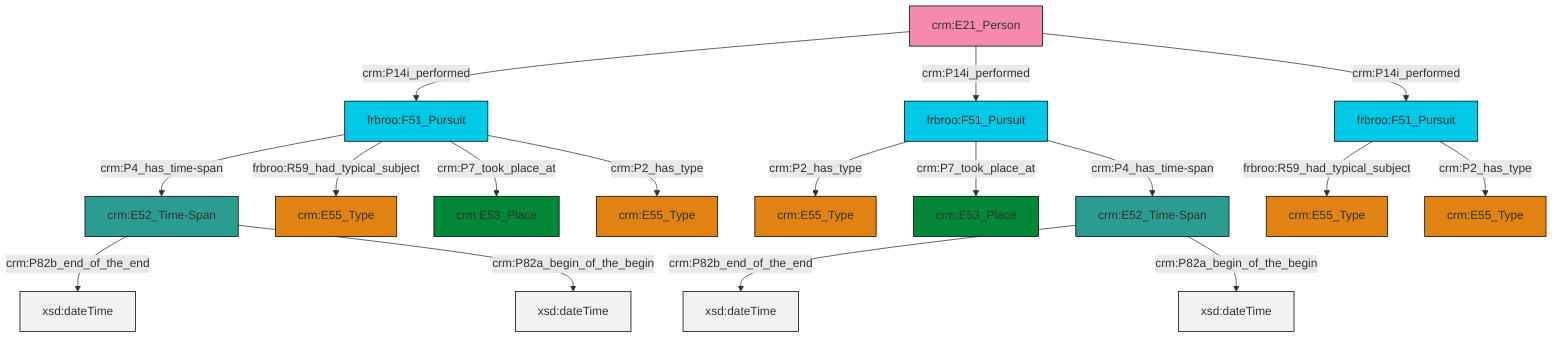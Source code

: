 graph TD
classDef Literal fill:#f2f2f2,stroke:#000000;
classDef CRM_Entity fill:#FFFFFF,stroke:#000000;
classDef Temporal_Entity fill:#00C9E6, stroke:#000000;
classDef Type fill:#E18312, stroke:#000000;
classDef Time-Span fill:#2C9C91, stroke:#000000;
classDef Appellation fill:#FFEB7F, stroke:#000000;
classDef Place fill:#008836, stroke:#000000;
classDef Persistent_Item fill:#B266B2, stroke:#000000;
classDef Conceptual_Object fill:#FFD700, stroke:#000000;
classDef Physical_Thing fill:#D2B48C, stroke:#000000;
classDef Actor fill:#f58aad, stroke:#000000;
classDef PC_Classes fill:#4ce600, stroke:#000000;
classDef Multi fill:#cccccc,stroke:#000000;

4["crm:E52_Time-Span"]:::Time-Span -->|crm:P82b_end_of_the_end| 5[xsd:dateTime]:::Literal
2["crm:E21_Person"]:::Actor -->|crm:P14i_performed| 6["frbroo:F51_Pursuit"]:::Temporal_Entity
12["frbroo:F51_Pursuit"]:::Temporal_Entity -->|frbroo:R59_had_typical_subject| 9["crm:E55_Type"]:::Type
6["frbroo:F51_Pursuit"]:::Temporal_Entity -->|crm:P4_has_time-span| 4["crm:E52_Time-Span"]:::Time-Span
6["frbroo:F51_Pursuit"]:::Temporal_Entity -->|frbroo:R59_had_typical_subject| 7["crm:E55_Type"]:::Type
12["frbroo:F51_Pursuit"]:::Temporal_Entity -->|crm:P2_has_type| 14["crm:E55_Type"]:::Type
15["frbroo:F51_Pursuit"]:::Temporal_Entity -->|crm:P2_has_type| 16["crm:E55_Type"]:::Type
15["frbroo:F51_Pursuit"]:::Temporal_Entity -->|crm:P7_took_place_at| 17["crm:E53_Place"]:::Place
6["frbroo:F51_Pursuit"]:::Temporal_Entity -->|crm:P7_took_place_at| 19["crm:E53_Place"]:::Place
2["crm:E21_Person"]:::Actor -->|crm:P14i_performed| 15["frbroo:F51_Pursuit"]:::Temporal_Entity
15["frbroo:F51_Pursuit"]:::Temporal_Entity -->|crm:P4_has_time-span| 23["crm:E52_Time-Span"]:::Time-Span
2["crm:E21_Person"]:::Actor -->|crm:P14i_performed| 12["frbroo:F51_Pursuit"]:::Temporal_Entity
23["crm:E52_Time-Span"]:::Time-Span -->|crm:P82b_end_of_the_end| 25[xsd:dateTime]:::Literal
4["crm:E52_Time-Span"]:::Time-Span -->|crm:P82a_begin_of_the_begin| 30[xsd:dateTime]:::Literal
23["crm:E52_Time-Span"]:::Time-Span -->|crm:P82a_begin_of_the_begin| 31[xsd:dateTime]:::Literal
6["frbroo:F51_Pursuit"]:::Temporal_Entity -->|crm:P2_has_type| 0["crm:E55_Type"]:::Type